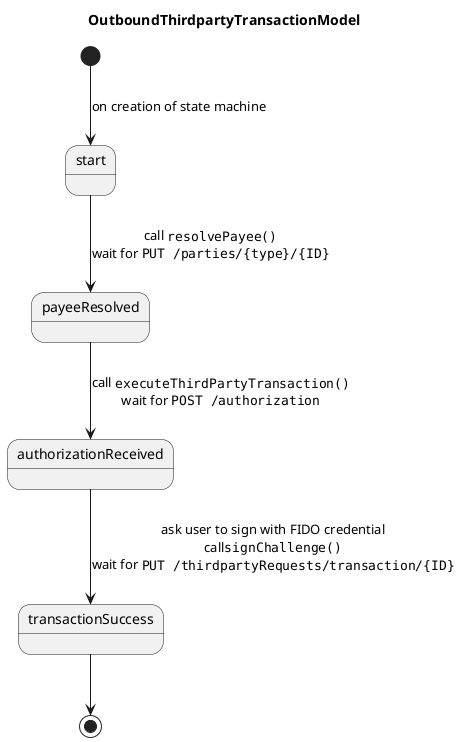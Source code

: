 @startuml OutboundThirdpartyTransactionModel

title OutboundThirdpartyTransactionModel

[*] --> start: on creation of state machine
start --> payeeResolved: call ""resolvePayee()""\nwait for ""PUT /parties/{type}/{ID}""
payeeResolved --> authorizationReceived: call ""executeThirdPartyTransaction()""\nwait for ""POST /authorization""
authorizationReceived --> transactionSuccess: ask user to sign with FIDO credential\ncall""signChallenge()""\nwait for ""PUT /thirdpartyRequests/transaction/{ID}""
transactionSuccess --> [*]

@enduml

